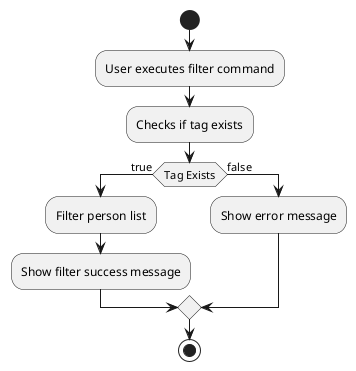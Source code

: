 @startuml

start
:User executes filter command;
:Checks if tag exists;
if (Tag Exists) then (true)
  :Filter person list;
  :Show filter success message;
else (false)
  :Show error message;
endif

stop

@enduml
